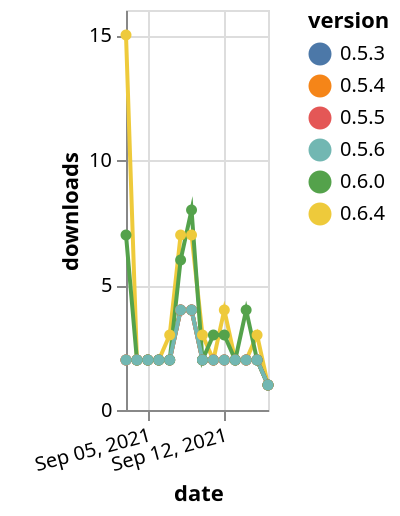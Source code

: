 {"$schema": "https://vega.github.io/schema/vega-lite/v5.json", "description": "A simple bar chart with embedded data.", "data": {"values": [{"date": "2021-09-03", "total": 203, "delta": 15, "version": "0.6.4"}, {"date": "2021-09-04", "total": 205, "delta": 2, "version": "0.6.4"}, {"date": "2021-09-05", "total": 207, "delta": 2, "version": "0.6.4"}, {"date": "2021-09-06", "total": 209, "delta": 2, "version": "0.6.4"}, {"date": "2021-09-07", "total": 212, "delta": 3, "version": "0.6.4"}, {"date": "2021-09-08", "total": 219, "delta": 7, "version": "0.6.4"}, {"date": "2021-09-09", "total": 226, "delta": 7, "version": "0.6.4"}, {"date": "2021-09-10", "total": 229, "delta": 3, "version": "0.6.4"}, {"date": "2021-09-11", "total": 231, "delta": 2, "version": "0.6.4"}, {"date": "2021-09-12", "total": 235, "delta": 4, "version": "0.6.4"}, {"date": "2021-09-13", "total": 237, "delta": 2, "version": "0.6.4"}, {"date": "2021-09-14", "total": 239, "delta": 2, "version": "0.6.4"}, {"date": "2021-09-15", "total": 242, "delta": 3, "version": "0.6.4"}, {"date": "2021-09-16", "total": 243, "delta": 1, "version": "0.6.4"}, {"date": "2021-09-03", "total": 2481, "delta": 2, "version": "0.5.3"}, {"date": "2021-09-04", "total": 2483, "delta": 2, "version": "0.5.3"}, {"date": "2021-09-05", "total": 2485, "delta": 2, "version": "0.5.3"}, {"date": "2021-09-06", "total": 2487, "delta": 2, "version": "0.5.3"}, {"date": "2021-09-07", "total": 2489, "delta": 2, "version": "0.5.3"}, {"date": "2021-09-08", "total": 2493, "delta": 4, "version": "0.5.3"}, {"date": "2021-09-09", "total": 2497, "delta": 4, "version": "0.5.3"}, {"date": "2021-09-10", "total": 2499, "delta": 2, "version": "0.5.3"}, {"date": "2021-09-11", "total": 2501, "delta": 2, "version": "0.5.3"}, {"date": "2021-09-12", "total": 2503, "delta": 2, "version": "0.5.3"}, {"date": "2021-09-13", "total": 2505, "delta": 2, "version": "0.5.3"}, {"date": "2021-09-14", "total": 2507, "delta": 2, "version": "0.5.3"}, {"date": "2021-09-15", "total": 2509, "delta": 2, "version": "0.5.3"}, {"date": "2021-09-16", "total": 2510, "delta": 1, "version": "0.5.3"}, {"date": "2021-09-03", "total": 2109, "delta": 2, "version": "0.5.5"}, {"date": "2021-09-04", "total": 2111, "delta": 2, "version": "0.5.5"}, {"date": "2021-09-05", "total": 2113, "delta": 2, "version": "0.5.5"}, {"date": "2021-09-06", "total": 2115, "delta": 2, "version": "0.5.5"}, {"date": "2021-09-07", "total": 2117, "delta": 2, "version": "0.5.5"}, {"date": "2021-09-08", "total": 2121, "delta": 4, "version": "0.5.5"}, {"date": "2021-09-09", "total": 2125, "delta": 4, "version": "0.5.5"}, {"date": "2021-09-10", "total": 2127, "delta": 2, "version": "0.5.5"}, {"date": "2021-09-11", "total": 2129, "delta": 2, "version": "0.5.5"}, {"date": "2021-09-12", "total": 2131, "delta": 2, "version": "0.5.5"}, {"date": "2021-09-13", "total": 2133, "delta": 2, "version": "0.5.5"}, {"date": "2021-09-14", "total": 2135, "delta": 2, "version": "0.5.5"}, {"date": "2021-09-15", "total": 2137, "delta": 2, "version": "0.5.5"}, {"date": "2021-09-16", "total": 2138, "delta": 1, "version": "0.5.5"}, {"date": "2021-09-03", "total": 2274, "delta": 2, "version": "0.5.4"}, {"date": "2021-09-04", "total": 2276, "delta": 2, "version": "0.5.4"}, {"date": "2021-09-05", "total": 2278, "delta": 2, "version": "0.5.4"}, {"date": "2021-09-06", "total": 2280, "delta": 2, "version": "0.5.4"}, {"date": "2021-09-07", "total": 2282, "delta": 2, "version": "0.5.4"}, {"date": "2021-09-08", "total": 2286, "delta": 4, "version": "0.5.4"}, {"date": "2021-09-09", "total": 2290, "delta": 4, "version": "0.5.4"}, {"date": "2021-09-10", "total": 2292, "delta": 2, "version": "0.5.4"}, {"date": "2021-09-11", "total": 2294, "delta": 2, "version": "0.5.4"}, {"date": "2021-09-12", "total": 2296, "delta": 2, "version": "0.5.4"}, {"date": "2021-09-13", "total": 2298, "delta": 2, "version": "0.5.4"}, {"date": "2021-09-14", "total": 2300, "delta": 2, "version": "0.5.4"}, {"date": "2021-09-15", "total": 2302, "delta": 2, "version": "0.5.4"}, {"date": "2021-09-16", "total": 2303, "delta": 1, "version": "0.5.4"}, {"date": "2021-09-03", "total": 1889, "delta": 7, "version": "0.6.0"}, {"date": "2021-09-04", "total": 1891, "delta": 2, "version": "0.6.0"}, {"date": "2021-09-05", "total": 1893, "delta": 2, "version": "0.6.0"}, {"date": "2021-09-06", "total": 1895, "delta": 2, "version": "0.6.0"}, {"date": "2021-09-07", "total": 1897, "delta": 2, "version": "0.6.0"}, {"date": "2021-09-08", "total": 1903, "delta": 6, "version": "0.6.0"}, {"date": "2021-09-09", "total": 1911, "delta": 8, "version": "0.6.0"}, {"date": "2021-09-10", "total": 1913, "delta": 2, "version": "0.6.0"}, {"date": "2021-09-11", "total": 1916, "delta": 3, "version": "0.6.0"}, {"date": "2021-09-12", "total": 1919, "delta": 3, "version": "0.6.0"}, {"date": "2021-09-13", "total": 1921, "delta": 2, "version": "0.6.0"}, {"date": "2021-09-14", "total": 1925, "delta": 4, "version": "0.6.0"}, {"date": "2021-09-15", "total": 1927, "delta": 2, "version": "0.6.0"}, {"date": "2021-09-16", "total": 1928, "delta": 1, "version": "0.6.0"}, {"date": "2021-09-03", "total": 1435, "delta": 2, "version": "0.5.6"}, {"date": "2021-09-04", "total": 1437, "delta": 2, "version": "0.5.6"}, {"date": "2021-09-05", "total": 1439, "delta": 2, "version": "0.5.6"}, {"date": "2021-09-06", "total": 1441, "delta": 2, "version": "0.5.6"}, {"date": "2021-09-07", "total": 1443, "delta": 2, "version": "0.5.6"}, {"date": "2021-09-08", "total": 1447, "delta": 4, "version": "0.5.6"}, {"date": "2021-09-09", "total": 1451, "delta": 4, "version": "0.5.6"}, {"date": "2021-09-10", "total": 1453, "delta": 2, "version": "0.5.6"}, {"date": "2021-09-11", "total": 1455, "delta": 2, "version": "0.5.6"}, {"date": "2021-09-12", "total": 1457, "delta": 2, "version": "0.5.6"}, {"date": "2021-09-13", "total": 1459, "delta": 2, "version": "0.5.6"}, {"date": "2021-09-14", "total": 1461, "delta": 2, "version": "0.5.6"}, {"date": "2021-09-15", "total": 1463, "delta": 2, "version": "0.5.6"}, {"date": "2021-09-16", "total": 1464, "delta": 1, "version": "0.5.6"}]}, "width": "container", "mark": {"type": "line", "point": {"filled": true}}, "encoding": {"x": {"field": "date", "type": "temporal", "timeUnit": "yearmonthdate", "title": "date", "axis": {"labelAngle": -15}}, "y": {"field": "delta", "type": "quantitative", "title": "downloads"}, "color": {"field": "version", "type": "nominal"}, "tooltip": {"field": "delta"}}}